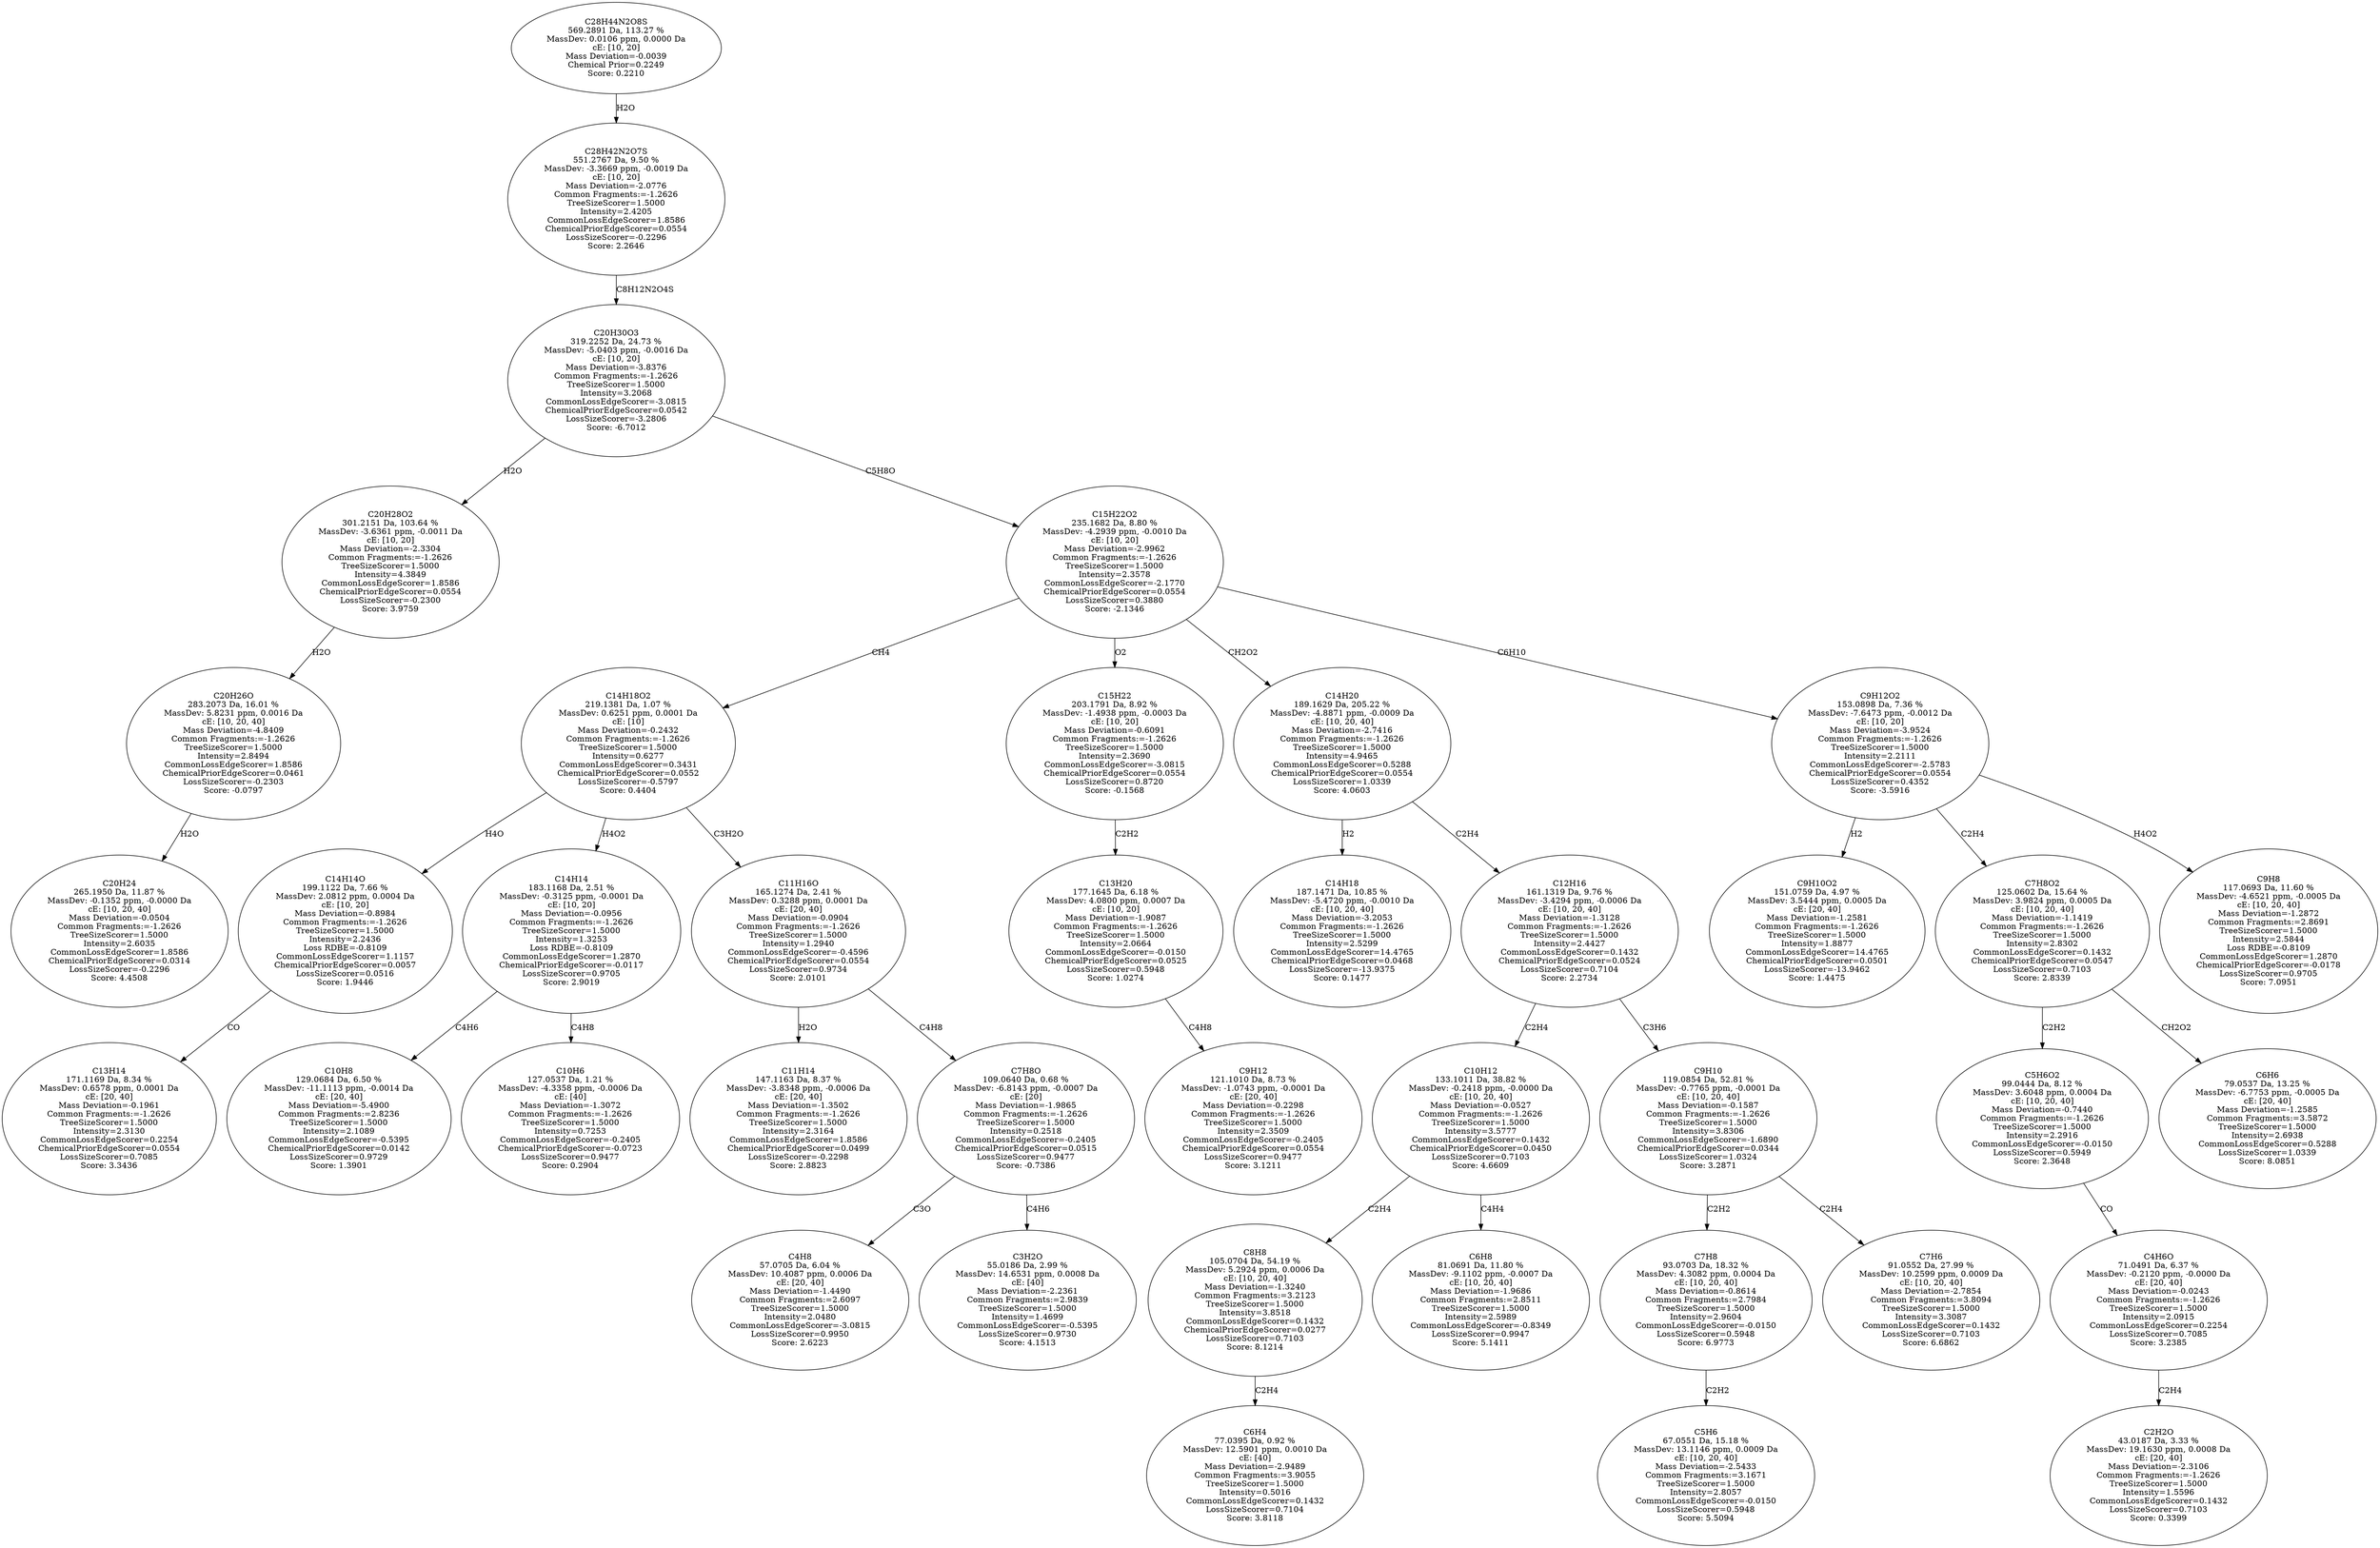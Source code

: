 strict digraph {
v1 [label="C20H24\n265.1950 Da, 11.87 %\nMassDev: -0.1352 ppm, -0.0000 Da\ncE: [10, 20, 40]\nMass Deviation=-0.0504\nCommon Fragments:=-1.2626\nTreeSizeScorer=1.5000\nIntensity=2.6035\nCommonLossEdgeScorer=1.8586\nChemicalPriorEdgeScorer=0.0314\nLossSizeScorer=-0.2296\nScore: 4.4508"];
v2 [label="C20H26O\n283.2073 Da, 16.01 %\nMassDev: 5.8231 ppm, 0.0016 Da\ncE: [10, 20, 40]\nMass Deviation=-4.8409\nCommon Fragments:=-1.2626\nTreeSizeScorer=1.5000\nIntensity=2.8494\nCommonLossEdgeScorer=1.8586\nChemicalPriorEdgeScorer=0.0461\nLossSizeScorer=-0.2303\nScore: -0.0797"];
v3 [label="C20H28O2\n301.2151 Da, 103.64 %\nMassDev: -3.6361 ppm, -0.0011 Da\ncE: [10, 20]\nMass Deviation=-2.3304\nCommon Fragments:=-1.2626\nTreeSizeScorer=1.5000\nIntensity=4.3849\nCommonLossEdgeScorer=1.8586\nChemicalPriorEdgeScorer=0.0554\nLossSizeScorer=-0.2300\nScore: 3.9759"];
v4 [label="C13H14\n171.1169 Da, 8.34 %\nMassDev: 0.6578 ppm, 0.0001 Da\ncE: [20, 40]\nMass Deviation=-0.1961\nCommon Fragments:=-1.2626\nTreeSizeScorer=1.5000\nIntensity=2.3130\nCommonLossEdgeScorer=0.2254\nChemicalPriorEdgeScorer=0.0554\nLossSizeScorer=0.7085\nScore: 3.3436"];
v5 [label="C14H14O\n199.1122 Da, 7.66 %\nMassDev: 2.0812 ppm, 0.0004 Da\ncE: [10, 20]\nMass Deviation=-0.8984\nCommon Fragments:=-1.2626\nTreeSizeScorer=1.5000\nIntensity=2.2436\nLoss RDBE=-0.8109\nCommonLossEdgeScorer=1.1157\nChemicalPriorEdgeScorer=0.0057\nLossSizeScorer=0.0516\nScore: 1.9446"];
v6 [label="C10H8\n129.0684 Da, 6.50 %\nMassDev: -11.1113 ppm, -0.0014 Da\ncE: [20, 40]\nMass Deviation=-5.4900\nCommon Fragments:=2.8236\nTreeSizeScorer=1.5000\nIntensity=2.1089\nCommonLossEdgeScorer=-0.5395\nChemicalPriorEdgeScorer=0.0142\nLossSizeScorer=0.9729\nScore: 1.3901"];
v7 [label="C10H6\n127.0537 Da, 1.21 %\nMassDev: -4.3358 ppm, -0.0006 Da\ncE: [40]\nMass Deviation=-1.3072\nCommon Fragments:=-1.2626\nTreeSizeScorer=1.5000\nIntensity=0.7253\nCommonLossEdgeScorer=-0.2405\nChemicalPriorEdgeScorer=-0.0723\nLossSizeScorer=0.9477\nScore: 0.2904"];
v8 [label="C14H14\n183.1168 Da, 2.51 %\nMassDev: -0.3125 ppm, -0.0001 Da\ncE: [10, 20]\nMass Deviation=-0.0956\nCommon Fragments:=-1.2626\nTreeSizeScorer=1.5000\nIntensity=1.3253\nLoss RDBE=-0.8109\nCommonLossEdgeScorer=1.2870\nChemicalPriorEdgeScorer=-0.0117\nLossSizeScorer=0.9705\nScore: 2.9019"];
v9 [label="C11H14\n147.1163 Da, 8.37 %\nMassDev: -3.8348 ppm, -0.0006 Da\ncE: [20, 40]\nMass Deviation=-1.3502\nCommon Fragments:=-1.2626\nTreeSizeScorer=1.5000\nIntensity=2.3164\nCommonLossEdgeScorer=1.8586\nChemicalPriorEdgeScorer=0.0499\nLossSizeScorer=-0.2298\nScore: 2.8823"];
v10 [label="C4H8\n57.0705 Da, 6.04 %\nMassDev: 10.4087 ppm, 0.0006 Da\ncE: [20, 40]\nMass Deviation=-1.4490\nCommon Fragments:=2.6097\nTreeSizeScorer=1.5000\nIntensity=2.0480\nCommonLossEdgeScorer=-3.0815\nLossSizeScorer=0.9950\nScore: 2.6223"];
v11 [label="C3H2O\n55.0186 Da, 2.99 %\nMassDev: 14.6531 ppm, 0.0008 Da\ncE: [40]\nMass Deviation=-2.2361\nCommon Fragments:=2.9839\nTreeSizeScorer=1.5000\nIntensity=1.4699\nCommonLossEdgeScorer=-0.5395\nLossSizeScorer=0.9730\nScore: 4.1513"];
v12 [label="C7H8O\n109.0640 Da, 0.68 %\nMassDev: -6.8143 ppm, -0.0007 Da\ncE: [20]\nMass Deviation=-1.9865\nCommon Fragments:=-1.2626\nTreeSizeScorer=1.5000\nIntensity=0.2518\nCommonLossEdgeScorer=-0.2405\nChemicalPriorEdgeScorer=0.0515\nLossSizeScorer=0.9477\nScore: -0.7386"];
v13 [label="C11H16O\n165.1274 Da, 2.41 %\nMassDev: 0.3288 ppm, 0.0001 Da\ncE: [20, 40]\nMass Deviation=-0.0904\nCommon Fragments:=-1.2626\nTreeSizeScorer=1.5000\nIntensity=1.2940\nCommonLossEdgeScorer=-0.4596\nChemicalPriorEdgeScorer=0.0554\nLossSizeScorer=0.9734\nScore: 2.0101"];
v14 [label="C14H18O2\n219.1381 Da, 1.07 %\nMassDev: 0.6251 ppm, 0.0001 Da\ncE: [10]\nMass Deviation=-0.2432\nCommon Fragments:=-1.2626\nTreeSizeScorer=1.5000\nIntensity=0.6277\nCommonLossEdgeScorer=0.3431\nChemicalPriorEdgeScorer=0.0552\nLossSizeScorer=-0.5797\nScore: 0.4404"];
v15 [label="C9H12\n121.1010 Da, 8.73 %\nMassDev: -1.0743 ppm, -0.0001 Da\ncE: [20, 40]\nMass Deviation=-0.2298\nCommon Fragments:=-1.2626\nTreeSizeScorer=1.5000\nIntensity=2.3509\nCommonLossEdgeScorer=-0.2405\nChemicalPriorEdgeScorer=0.0554\nLossSizeScorer=0.9477\nScore: 3.1211"];
v16 [label="C13H20\n177.1645 Da, 6.18 %\nMassDev: 4.0800 ppm, 0.0007 Da\ncE: [10, 20]\nMass Deviation=-1.9087\nCommon Fragments:=-1.2626\nTreeSizeScorer=1.5000\nIntensity=2.0664\nCommonLossEdgeScorer=-0.0150\nChemicalPriorEdgeScorer=0.0525\nLossSizeScorer=0.5948\nScore: 1.0274"];
v17 [label="C15H22\n203.1791 Da, 8.92 %\nMassDev: -1.4938 ppm, -0.0003 Da\ncE: [10, 20]\nMass Deviation=-0.6091\nCommon Fragments:=-1.2626\nTreeSizeScorer=1.5000\nIntensity=2.3690\nCommonLossEdgeScorer=-3.0815\nChemicalPriorEdgeScorer=0.0554\nLossSizeScorer=0.8720\nScore: -0.1568"];
v18 [label="C14H18\n187.1471 Da, 10.85 %\nMassDev: -5.4720 ppm, -0.0010 Da\ncE: [10, 20, 40]\nMass Deviation=-3.2053\nCommon Fragments:=-1.2626\nTreeSizeScorer=1.5000\nIntensity=2.5299\nCommonLossEdgeScorer=14.4765\nChemicalPriorEdgeScorer=0.0468\nLossSizeScorer=-13.9375\nScore: 0.1477"];
v19 [label="C6H4\n77.0395 Da, 0.92 %\nMassDev: 12.5901 ppm, 0.0010 Da\ncE: [40]\nMass Deviation=-2.9489\nCommon Fragments:=3.9055\nTreeSizeScorer=1.5000\nIntensity=0.5016\nCommonLossEdgeScorer=0.1432\nLossSizeScorer=0.7104\nScore: 3.8118"];
v20 [label="C8H8\n105.0704 Da, 54.19 %\nMassDev: 5.2924 ppm, 0.0006 Da\ncE: [10, 20, 40]\nMass Deviation=-1.3240\nCommon Fragments:=3.2123\nTreeSizeScorer=1.5000\nIntensity=3.8518\nCommonLossEdgeScorer=0.1432\nChemicalPriorEdgeScorer=0.0277\nLossSizeScorer=0.7103\nScore: 8.1214"];
v21 [label="C6H8\n81.0691 Da, 11.80 %\nMassDev: -9.1102 ppm, -0.0007 Da\ncE: [10, 20, 40]\nMass Deviation=-1.9686\nCommon Fragments:=2.8511\nTreeSizeScorer=1.5000\nIntensity=2.5989\nCommonLossEdgeScorer=-0.8349\nLossSizeScorer=0.9947\nScore: 5.1411"];
v22 [label="C10H12\n133.1011 Da, 38.82 %\nMassDev: -0.2418 ppm, -0.0000 Da\ncE: [10, 20, 40]\nMass Deviation=-0.0527\nCommon Fragments:=-1.2626\nTreeSizeScorer=1.5000\nIntensity=3.5777\nCommonLossEdgeScorer=0.1432\nChemicalPriorEdgeScorer=0.0450\nLossSizeScorer=0.7103\nScore: 4.6609"];
v23 [label="C5H6\n67.0551 Da, 15.18 %\nMassDev: 13.1146 ppm, 0.0009 Da\ncE: [10, 20, 40]\nMass Deviation=-2.5433\nCommon Fragments:=3.1671\nTreeSizeScorer=1.5000\nIntensity=2.8057\nCommonLossEdgeScorer=-0.0150\nLossSizeScorer=0.5948\nScore: 5.5094"];
v24 [label="C7H8\n93.0703 Da, 18.32 %\nMassDev: 4.3082 ppm, 0.0004 Da\ncE: [10, 20, 40]\nMass Deviation=-0.8614\nCommon Fragments:=2.7984\nTreeSizeScorer=1.5000\nIntensity=2.9604\nCommonLossEdgeScorer=-0.0150\nLossSizeScorer=0.5948\nScore: 6.9773"];
v25 [label="C7H6\n91.0552 Da, 27.99 %\nMassDev: 10.2599 ppm, 0.0009 Da\ncE: [10, 20, 40]\nMass Deviation=-2.7854\nCommon Fragments:=3.8094\nTreeSizeScorer=1.5000\nIntensity=3.3087\nCommonLossEdgeScorer=0.1432\nLossSizeScorer=0.7103\nScore: 6.6862"];
v26 [label="C9H10\n119.0854 Da, 52.81 %\nMassDev: -0.7765 ppm, -0.0001 Da\ncE: [10, 20, 40]\nMass Deviation=-0.1587\nCommon Fragments:=-1.2626\nTreeSizeScorer=1.5000\nIntensity=3.8306\nCommonLossEdgeScorer=-1.6890\nChemicalPriorEdgeScorer=0.0344\nLossSizeScorer=1.0324\nScore: 3.2871"];
v27 [label="C12H16\n161.1319 Da, 9.76 %\nMassDev: -3.4294 ppm, -0.0006 Da\ncE: [10, 20, 40]\nMass Deviation=-1.3128\nCommon Fragments:=-1.2626\nTreeSizeScorer=1.5000\nIntensity=2.4427\nCommonLossEdgeScorer=0.1432\nChemicalPriorEdgeScorer=0.0524\nLossSizeScorer=0.7104\nScore: 2.2734"];
v28 [label="C14H20\n189.1629 Da, 205.22 %\nMassDev: -4.8871 ppm, -0.0009 Da\ncE: [10, 20, 40]\nMass Deviation=-2.7416\nCommon Fragments:=-1.2626\nTreeSizeScorer=1.5000\nIntensity=4.9465\nCommonLossEdgeScorer=0.5288\nChemicalPriorEdgeScorer=0.0554\nLossSizeScorer=1.0339\nScore: 4.0603"];
v29 [label="C9H10O2\n151.0759 Da, 4.97 %\nMassDev: 3.5444 ppm, 0.0005 Da\ncE: [20, 40]\nMass Deviation=-1.2581\nCommon Fragments:=-1.2626\nTreeSizeScorer=1.5000\nIntensity=1.8877\nCommonLossEdgeScorer=14.4765\nChemicalPriorEdgeScorer=0.0501\nLossSizeScorer=-13.9462\nScore: 1.4475"];
v30 [label="C2H2O\n43.0187 Da, 3.33 %\nMassDev: 19.1630 ppm, 0.0008 Da\ncE: [20, 40]\nMass Deviation=-2.3106\nCommon Fragments:=-1.2626\nTreeSizeScorer=1.5000\nIntensity=1.5596\nCommonLossEdgeScorer=0.1432\nLossSizeScorer=0.7103\nScore: 0.3399"];
v31 [label="C4H6O\n71.0491 Da, 6.37 %\nMassDev: -0.2120 ppm, -0.0000 Da\ncE: [20, 40]\nMass Deviation=-0.0243\nCommon Fragments:=-1.2626\nTreeSizeScorer=1.5000\nIntensity=2.0915\nCommonLossEdgeScorer=0.2254\nLossSizeScorer=0.7085\nScore: 3.2385"];
v32 [label="C5H6O2\n99.0444 Da, 8.12 %\nMassDev: 3.6048 ppm, 0.0004 Da\ncE: [10, 20, 40]\nMass Deviation=-0.7440\nCommon Fragments:=-1.2626\nTreeSizeScorer=1.5000\nIntensity=2.2916\nCommonLossEdgeScorer=-0.0150\nLossSizeScorer=0.5949\nScore: 2.3648"];
v33 [label="C6H6\n79.0537 Da, 13.25 %\nMassDev: -6.7753 ppm, -0.0005 Da\ncE: [20, 40]\nMass Deviation=-1.2585\nCommon Fragments:=3.5872\nTreeSizeScorer=1.5000\nIntensity=2.6938\nCommonLossEdgeScorer=0.5288\nLossSizeScorer=1.0339\nScore: 8.0851"];
v34 [label="C7H8O2\n125.0602 Da, 15.64 %\nMassDev: 3.9824 ppm, 0.0005 Da\ncE: [10, 20, 40]\nMass Deviation=-1.1419\nCommon Fragments:=-1.2626\nTreeSizeScorer=1.5000\nIntensity=2.8302\nCommonLossEdgeScorer=0.1432\nChemicalPriorEdgeScorer=0.0547\nLossSizeScorer=0.7103\nScore: 2.8339"];
v35 [label="C9H8\n117.0693 Da, 11.60 %\nMassDev: -4.6521 ppm, -0.0005 Da\ncE: [10, 20, 40]\nMass Deviation=-1.2872\nCommon Fragments:=2.8691\nTreeSizeScorer=1.5000\nIntensity=2.5844\nLoss RDBE=-0.8109\nCommonLossEdgeScorer=1.2870\nChemicalPriorEdgeScorer=-0.0178\nLossSizeScorer=0.9705\nScore: 7.0951"];
v36 [label="C9H12O2\n153.0898 Da, 7.36 %\nMassDev: -7.6473 ppm, -0.0012 Da\ncE: [10, 20]\nMass Deviation=-3.9524\nCommon Fragments:=-1.2626\nTreeSizeScorer=1.5000\nIntensity=2.2111\nCommonLossEdgeScorer=-2.5783\nChemicalPriorEdgeScorer=0.0554\nLossSizeScorer=0.4352\nScore: -3.5916"];
v37 [label="C15H22O2\n235.1682 Da, 8.80 %\nMassDev: -4.2939 ppm, -0.0010 Da\ncE: [10, 20]\nMass Deviation=-2.9962\nCommon Fragments:=-1.2626\nTreeSizeScorer=1.5000\nIntensity=2.3578\nCommonLossEdgeScorer=-2.1770\nChemicalPriorEdgeScorer=0.0554\nLossSizeScorer=0.3880\nScore: -2.1346"];
v38 [label="C20H30O3\n319.2252 Da, 24.73 %\nMassDev: -5.0403 ppm, -0.0016 Da\ncE: [10, 20]\nMass Deviation=-3.8376\nCommon Fragments:=-1.2626\nTreeSizeScorer=1.5000\nIntensity=3.2068\nCommonLossEdgeScorer=-3.0815\nChemicalPriorEdgeScorer=0.0542\nLossSizeScorer=-3.2806\nScore: -6.7012"];
v39 [label="C28H42N2O7S\n551.2767 Da, 9.50 %\nMassDev: -3.3669 ppm, -0.0019 Da\ncE: [10, 20]\nMass Deviation=-2.0776\nCommon Fragments:=-1.2626\nTreeSizeScorer=1.5000\nIntensity=2.4205\nCommonLossEdgeScorer=1.8586\nChemicalPriorEdgeScorer=0.0554\nLossSizeScorer=-0.2296\nScore: 2.2646"];
v40 [label="C28H44N2O8S\n569.2891 Da, 113.27 %\nMassDev: 0.0106 ppm, 0.0000 Da\ncE: [10, 20]\nMass Deviation=-0.0039\nChemical Prior=0.2249\nScore: 0.2210"];
v2 -> v1 [label="H2O"];
v3 -> v2 [label="H2O"];
v38 -> v3 [label="H2O"];
v5 -> v4 [label="CO"];
v14 -> v5 [label="H4O"];
v8 -> v6 [label="C4H6"];
v8 -> v7 [label="C4H8"];
v14 -> v8 [label="H4O2"];
v13 -> v9 [label="H2O"];
v12 -> v10 [label="C3O"];
v12 -> v11 [label="C4H6"];
v13 -> v12 [label="C4H8"];
v14 -> v13 [label="C3H2O"];
v37 -> v14 [label="CH4"];
v16 -> v15 [label="C4H8"];
v17 -> v16 [label="C2H2"];
v37 -> v17 [label="O2"];
v28 -> v18 [label="H2"];
v20 -> v19 [label="C2H4"];
v22 -> v20 [label="C2H4"];
v22 -> v21 [label="C4H4"];
v27 -> v22 [label="C2H4"];
v24 -> v23 [label="C2H2"];
v26 -> v24 [label="C2H2"];
v26 -> v25 [label="C2H4"];
v27 -> v26 [label="C3H6"];
v28 -> v27 [label="C2H4"];
v37 -> v28 [label="CH2O2"];
v36 -> v29 [label="H2"];
v31 -> v30 [label="C2H4"];
v32 -> v31 [label="CO"];
v34 -> v32 [label="C2H2"];
v34 -> v33 [label="CH2O2"];
v36 -> v34 [label="C2H4"];
v36 -> v35 [label="H4O2"];
v37 -> v36 [label="C6H10"];
v38 -> v37 [label="C5H8O"];
v39 -> v38 [label="C8H12N2O4S"];
v40 -> v39 [label="H2O"];
}